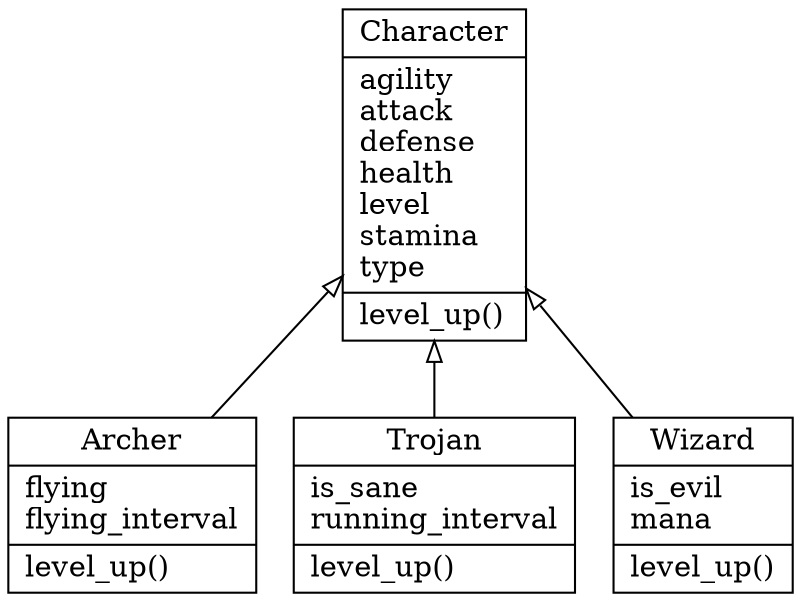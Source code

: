digraph "classes_myproject" {
charset="utf-8"
rankdir=BT
"0" [label="{Archer|flying\lflying_interval\l|level_up()\l}", shape="record"];
"1" [label="{Character|agility\lattack\ldefense\lhealth\llevel\lstamina\ltype\l|level_up()\l}", shape="record"];
"2" [label="{Trojan|is_sane\lrunning_interval\l|level_up()\l}", shape="record"];
"3" [label="{Wizard|is_evil\lmana\l|level_up()\l}", shape="record"];
"0" -> "1" [arrowhead="empty", arrowtail="none"];
"2" -> "1" [arrowhead="empty", arrowtail="none"];
"3" -> "1" [arrowhead="empty", arrowtail="none"];
}
